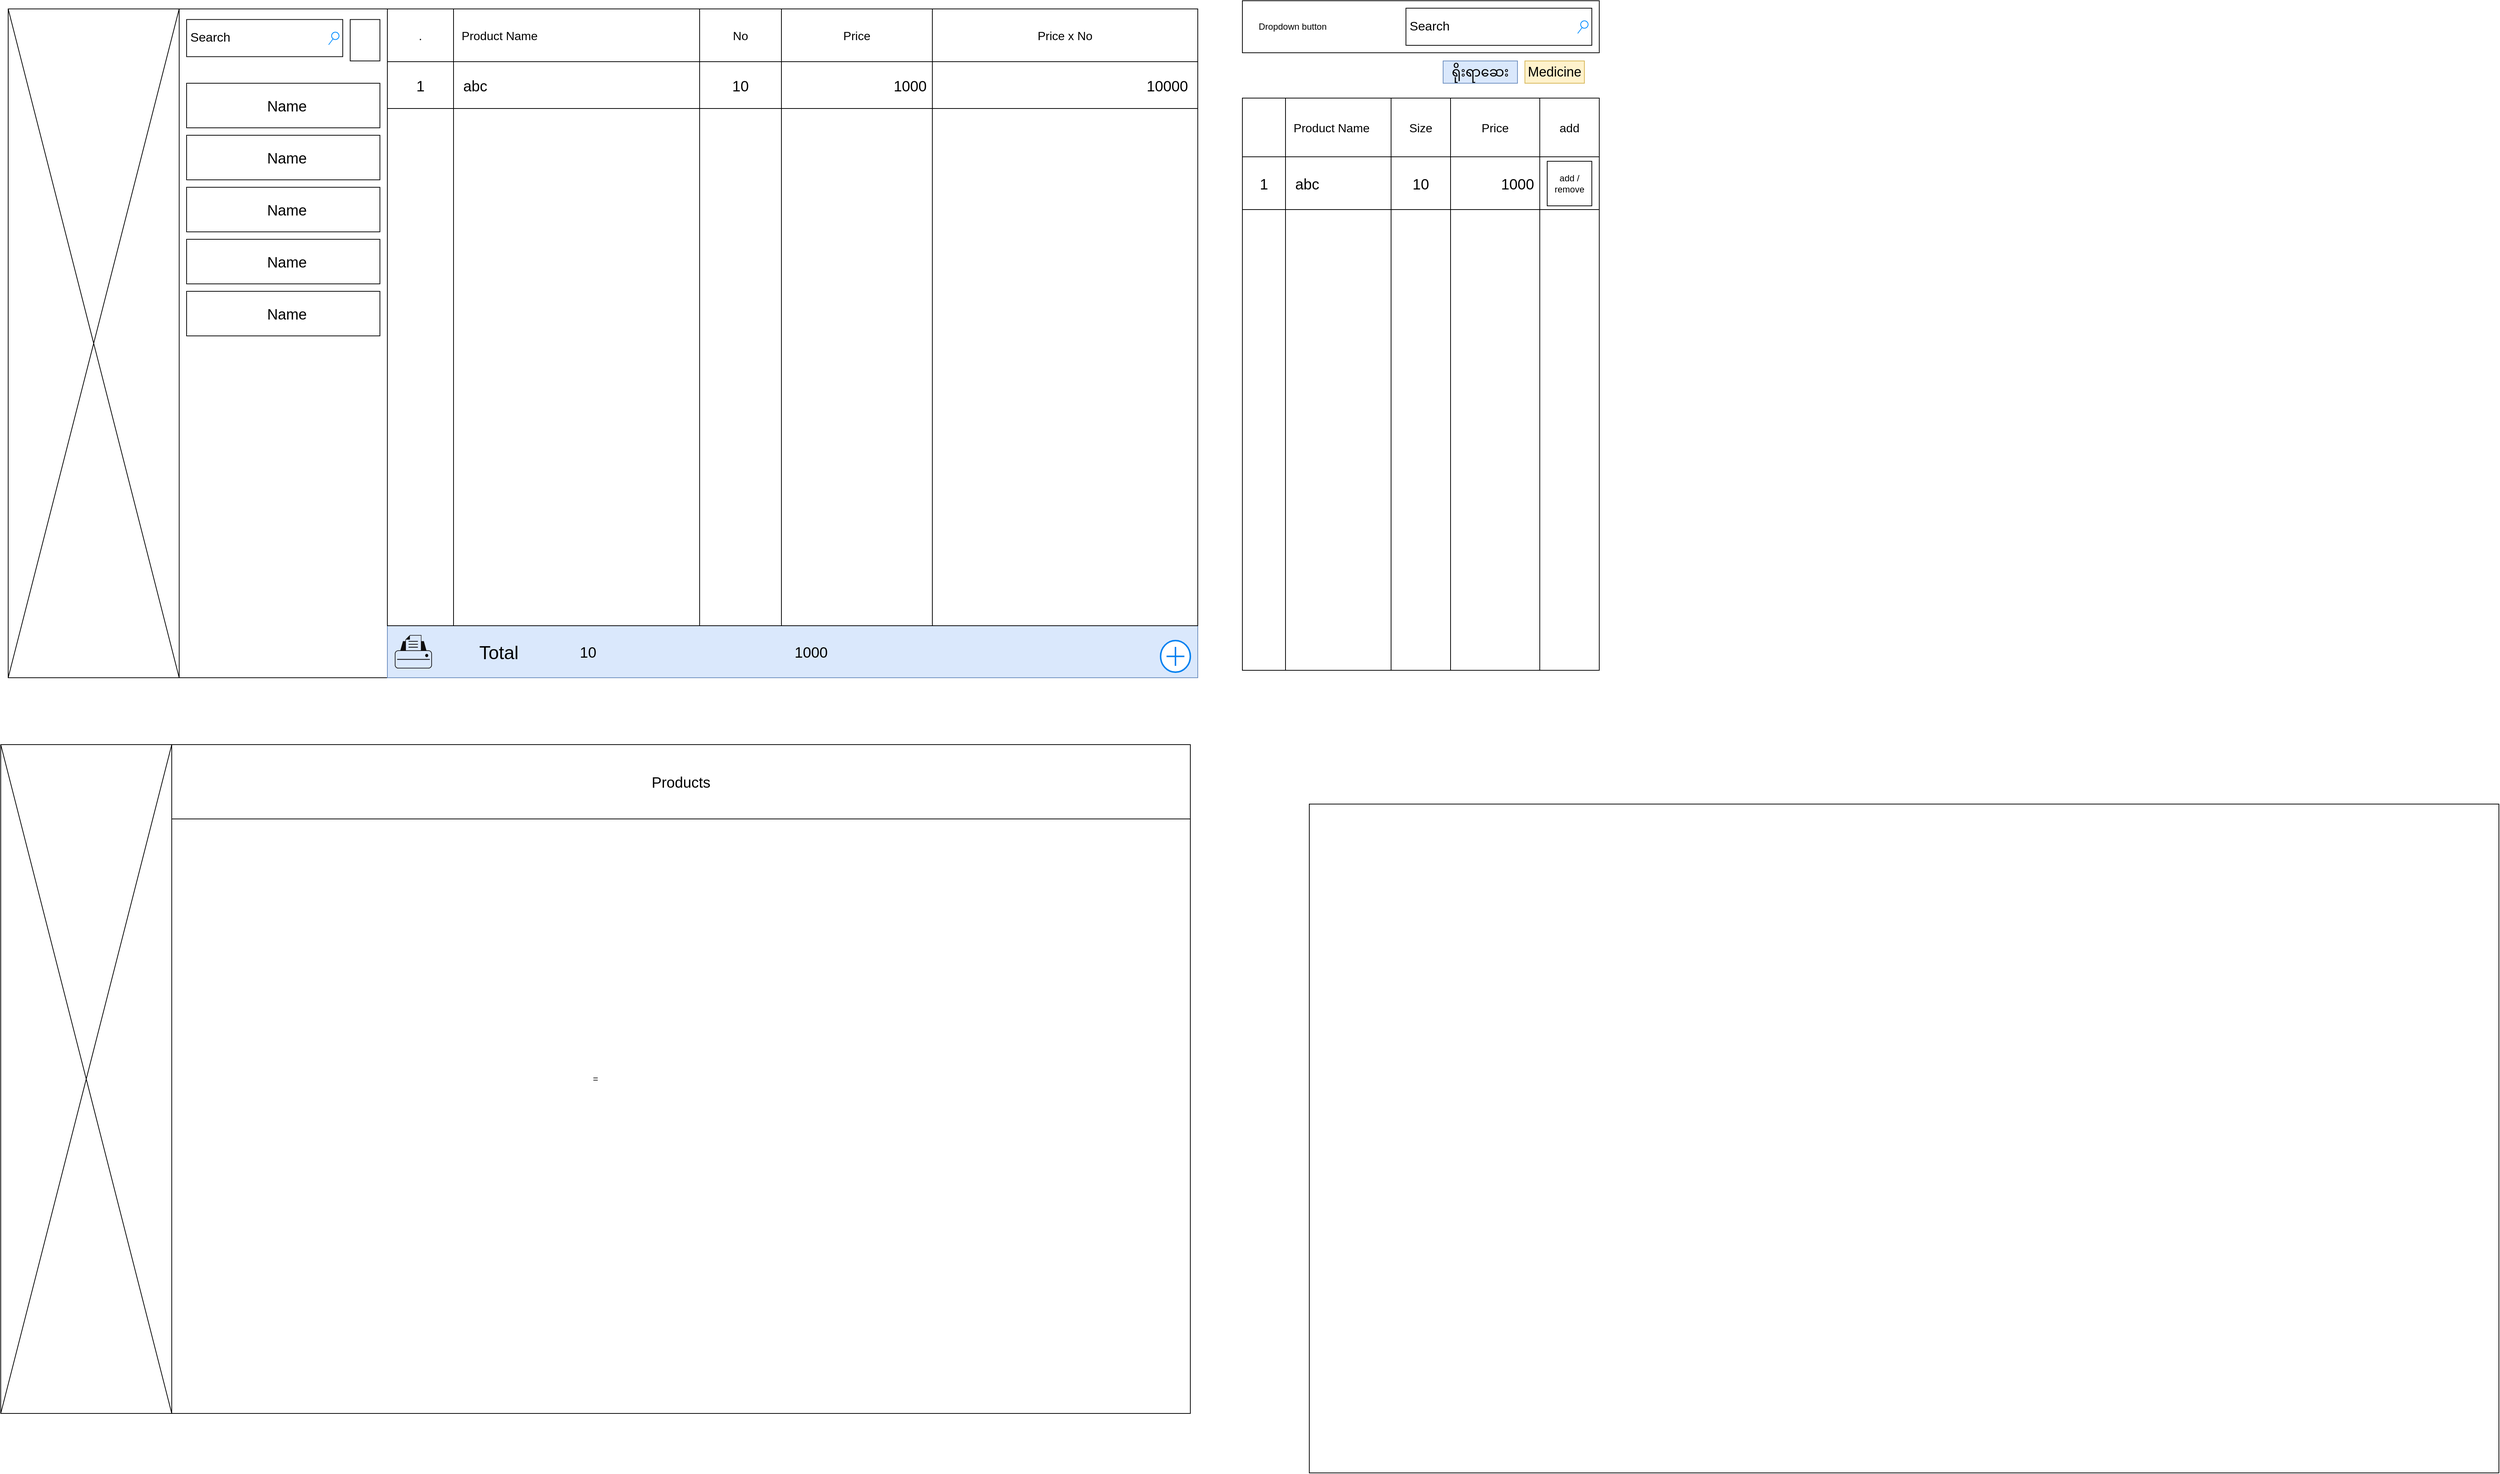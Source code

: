 <mxfile version="24.7.17">
  <diagram name="Page-1" id="03018318-947c-dd8e-b7a3-06fadd420f32">
    <mxGraphModel dx="2155" dy="1395" grid="1" gridSize="10" guides="1" tooltips="1" connect="1" arrows="1" fold="1" page="0" pageScale="1" pageWidth="1100" pageHeight="850" background="none" math="0" shadow="0">
      <root>
        <mxCell id="0" />
        <mxCell id="1" parent="0" />
        <mxCell id="_OaZYJ3YVDMolrzEtXx0-1" value="=" style="rounded=0;whiteSpace=wrap;html=1;labelBackgroundColor=none;" parent="1" vertex="1">
          <mxGeometry x="20" y="30" width="1600" height="900" as="geometry" />
        </mxCell>
        <mxCell id="_OaZYJ3YVDMolrzEtXx0-2" value="" style="rounded=0;whiteSpace=wrap;html=1;labelBackgroundColor=none;" parent="1" vertex="1">
          <mxGeometry x="20" y="30" width="230" height="900" as="geometry" />
        </mxCell>
        <mxCell id="_OaZYJ3YVDMolrzEtXx0-4" value="" style="shape=mxgraph.sysml.x;rounded=0;labelBackgroundColor=none;" parent="1" vertex="1">
          <mxGeometry x="20" y="30" width="230" height="900" as="geometry" />
        </mxCell>
        <mxCell id="_OaZYJ3YVDMolrzEtXx0-5" value="" style="rounded=0;whiteSpace=wrap;html=1;labelBackgroundColor=none;" parent="1" vertex="1">
          <mxGeometry x="250" y="30" width="280" height="900" as="geometry" />
        </mxCell>
        <mxCell id="_OaZYJ3YVDMolrzEtXx0-11" value="" style="rounded=0;whiteSpace=wrap;html=1;labelBackgroundColor=none;" parent="1" vertex="1">
          <mxGeometry x="260" y="130" width="260" height="60" as="geometry" />
        </mxCell>
        <mxCell id="_OaZYJ3YVDMolrzEtXx0-12" value="&lt;font style=&quot;font-size: 20px;&quot;&gt;Name&lt;/font&gt;" style="text;html=1;align=center;verticalAlign=middle;whiteSpace=wrap;rounded=0;labelBackgroundColor=none;" parent="1" vertex="1">
          <mxGeometry x="310" y="145" width="170" height="30" as="geometry" />
        </mxCell>
        <mxCell id="_OaZYJ3YVDMolrzEtXx0-13" value="" style="rounded=0;whiteSpace=wrap;html=1;labelBackgroundColor=none;" parent="1" vertex="1">
          <mxGeometry x="260" y="200" width="260" height="60" as="geometry" />
        </mxCell>
        <mxCell id="_OaZYJ3YVDMolrzEtXx0-14" value="&lt;font style=&quot;font-size: 20px;&quot;&gt;Name&lt;/font&gt;" style="text;html=1;align=center;verticalAlign=middle;whiteSpace=wrap;rounded=0;labelBackgroundColor=none;" parent="1" vertex="1">
          <mxGeometry x="310" y="215" width="170" height="30" as="geometry" />
        </mxCell>
        <mxCell id="_OaZYJ3YVDMolrzEtXx0-15" value="" style="rounded=0;whiteSpace=wrap;html=1;labelBackgroundColor=none;" parent="1" vertex="1">
          <mxGeometry x="260" y="270" width="260" height="60" as="geometry" />
        </mxCell>
        <mxCell id="_OaZYJ3YVDMolrzEtXx0-16" value="&lt;font style=&quot;font-size: 20px;&quot;&gt;Name&lt;/font&gt;" style="text;html=1;align=center;verticalAlign=middle;whiteSpace=wrap;rounded=0;labelBackgroundColor=none;" parent="1" vertex="1">
          <mxGeometry x="310" y="285" width="170" height="30" as="geometry" />
        </mxCell>
        <mxCell id="_OaZYJ3YVDMolrzEtXx0-17" value="" style="rounded=0;whiteSpace=wrap;html=1;labelBackgroundColor=none;" parent="1" vertex="1">
          <mxGeometry x="260" y="340" width="260" height="60" as="geometry" />
        </mxCell>
        <mxCell id="_OaZYJ3YVDMolrzEtXx0-18" value="&lt;font style=&quot;font-size: 20px;&quot;&gt;Name&lt;/font&gt;" style="text;html=1;align=center;verticalAlign=middle;whiteSpace=wrap;rounded=0;labelBackgroundColor=none;" parent="1" vertex="1">
          <mxGeometry x="310" y="355" width="170" height="30" as="geometry" />
        </mxCell>
        <mxCell id="_OaZYJ3YVDMolrzEtXx0-19" value="" style="rounded=0;whiteSpace=wrap;html=1;labelBackgroundColor=none;" parent="1" vertex="1">
          <mxGeometry x="260" y="410" width="260" height="60" as="geometry" />
        </mxCell>
        <mxCell id="_OaZYJ3YVDMolrzEtXx0-20" value="&lt;font style=&quot;font-size: 20px;&quot;&gt;Name&lt;/font&gt;" style="text;html=1;align=center;verticalAlign=middle;whiteSpace=wrap;rounded=0;labelBackgroundColor=none;" parent="1" vertex="1">
          <mxGeometry x="310" y="425" width="170" height="30" as="geometry" />
        </mxCell>
        <mxCell id="_OaZYJ3YVDMolrzEtXx0-25" value="" style="rounded=0;whiteSpace=wrap;html=1;labelBackgroundColor=none;" parent="1" vertex="1">
          <mxGeometry x="530" y="130" width="610" height="800" as="geometry" />
        </mxCell>
        <mxCell id="_OaZYJ3YVDMolrzEtXx0-27" value="" style="points=[[0.22,0.185,0],[0.5,0,0],[0.78,0.185,0],[0.975,0.49,0],[1,0.73,0],[0.975,0.97,0],[0.5,1,0],[0.025,0.97,0],[0,0.73,0],[0.025,0.49,0]];verticalLabelPosition=bottom;html=1;verticalAlign=top;aspect=fixed;align=center;pointerEvents=1;shape=mxgraph.cisco19.printer;strokeColor=none;rounded=0;labelBackgroundColor=none;" parent="1" vertex="1">
          <mxGeometry x="1090" y="146.5" width="50" height="45" as="geometry" />
        </mxCell>
        <mxCell id="_OaZYJ3YVDMolrzEtXx0-32" value="" style="rounded=0;whiteSpace=wrap;html=1;labelBackgroundColor=none;fillColor=#dae8fc;strokeColor=#6c8ebf;" parent="1" vertex="1">
          <mxGeometry x="530" y="860" width="1090" height="70" as="geometry" />
        </mxCell>
        <mxCell id="_OaZYJ3YVDMolrzEtXx0-33" value="&lt;font style=&quot;font-size: 25px;&quot;&gt;Total&lt;/font&gt;" style="text;html=1;align=center;verticalAlign=middle;whiteSpace=wrap;rounded=0;labelBackgroundColor=none;" parent="1" vertex="1">
          <mxGeometry x="610" y="880" width="140" height="30" as="geometry" />
        </mxCell>
        <mxCell id="_OaZYJ3YVDMolrzEtXx0-34" value="&lt;font style=&quot;font-size: 20px;&quot;&gt;1000&lt;/font&gt;" style="text;html=1;align=center;verticalAlign=middle;whiteSpace=wrap;rounded=0;labelBackgroundColor=none;" parent="1" vertex="1">
          <mxGeometry x="1070" y="880" width="60" height="30" as="geometry" />
        </mxCell>
        <mxCell id="_OaZYJ3YVDMolrzEtXx0-51" value="" style="shape=table;startSize=0;container=1;collapsible=0;childLayout=tableLayout;fontSize=16;rounded=0;labelBackgroundColor=none;" parent="1" vertex="1">
          <mxGeometry x="530" y="30" width="1090" height="830" as="geometry" />
        </mxCell>
        <mxCell id="_OaZYJ3YVDMolrzEtXx0-52" value="" style="shape=tableRow;horizontal=0;startSize=0;swimlaneHead=0;swimlaneBody=0;top=0;left=0;bottom=0;right=0;collapsible=0;dropTarget=0;fillColor=none;points=[[0,0.5],[1,0.5]];portConstraint=eastwest;fontSize=16;rounded=0;labelBackgroundColor=none;" parent="_OaZYJ3YVDMolrzEtXx0-51" vertex="1">
          <mxGeometry width="1090" height="71" as="geometry" />
        </mxCell>
        <mxCell id="_OaZYJ3YVDMolrzEtXx0-53" value="." style="shape=partialRectangle;html=1;whiteSpace=wrap;connectable=0;overflow=hidden;fillColor=none;top=0;left=0;bottom=0;right=0;pointerEvents=1;fontSize=16;rounded=0;labelBackgroundColor=none;" parent="_OaZYJ3YVDMolrzEtXx0-52" vertex="1">
          <mxGeometry width="89" height="71" as="geometry">
            <mxRectangle width="89" height="71" as="alternateBounds" />
          </mxGeometry>
        </mxCell>
        <mxCell id="_OaZYJ3YVDMolrzEtXx0-54" value="&amp;nbsp; Product Name" style="shape=partialRectangle;html=1;whiteSpace=wrap;connectable=0;overflow=hidden;fillColor=none;top=0;left=0;bottom=0;right=0;pointerEvents=1;fontSize=16;align=left;rounded=0;labelBackgroundColor=none;" parent="_OaZYJ3YVDMolrzEtXx0-52" vertex="1">
          <mxGeometry x="89" width="331" height="71" as="geometry">
            <mxRectangle width="331" height="71" as="alternateBounds" />
          </mxGeometry>
        </mxCell>
        <mxCell id="_OaZYJ3YVDMolrzEtXx0-55" value="No" style="shape=partialRectangle;html=1;whiteSpace=wrap;connectable=0;overflow=hidden;fillColor=none;top=0;left=0;bottom=0;right=0;pointerEvents=1;fontSize=16;rounded=0;labelBackgroundColor=none;" parent="_OaZYJ3YVDMolrzEtXx0-52" vertex="1">
          <mxGeometry x="420" width="110" height="71" as="geometry">
            <mxRectangle width="110" height="71" as="alternateBounds" />
          </mxGeometry>
        </mxCell>
        <mxCell id="_OaZYJ3YVDMolrzEtXx0-67" value="Price" style="shape=partialRectangle;html=1;whiteSpace=wrap;connectable=0;overflow=hidden;fillColor=none;top=0;left=0;bottom=0;right=0;pointerEvents=1;fontSize=16;rounded=0;labelBackgroundColor=none;" parent="_OaZYJ3YVDMolrzEtXx0-52" vertex="1">
          <mxGeometry x="530" width="203" height="71" as="geometry">
            <mxRectangle width="203" height="71" as="alternateBounds" />
          </mxGeometry>
        </mxCell>
        <mxCell id="_OaZYJ3YVDMolrzEtXx0-70" value="Price x No" style="shape=partialRectangle;html=1;whiteSpace=wrap;connectable=0;overflow=hidden;fillColor=none;top=0;left=0;bottom=0;right=0;pointerEvents=1;fontSize=16;rounded=0;labelBackgroundColor=none;" parent="_OaZYJ3YVDMolrzEtXx0-52" vertex="1">
          <mxGeometry x="733" width="357" height="71" as="geometry">
            <mxRectangle width="357" height="71" as="alternateBounds" />
          </mxGeometry>
        </mxCell>
        <mxCell id="_OaZYJ3YVDMolrzEtXx0-56" value="" style="shape=tableRow;horizontal=0;startSize=0;swimlaneHead=0;swimlaneBody=0;top=0;left=0;bottom=0;right=0;collapsible=0;dropTarget=0;fillColor=none;points=[[0,0.5],[1,0.5]];portConstraint=eastwest;fontSize=16;rounded=0;labelBackgroundColor=none;" parent="_OaZYJ3YVDMolrzEtXx0-51" vertex="1">
          <mxGeometry y="71" width="1090" height="63" as="geometry" />
        </mxCell>
        <mxCell id="_OaZYJ3YVDMolrzEtXx0-57" value="&lt;font style=&quot;font-size: 20px;&quot;&gt;1&lt;/font&gt;" style="shape=partialRectangle;html=1;whiteSpace=wrap;connectable=0;overflow=hidden;fillColor=none;top=0;left=0;bottom=0;right=0;pointerEvents=1;fontSize=16;rounded=0;labelBackgroundColor=none;" parent="_OaZYJ3YVDMolrzEtXx0-56" vertex="1">
          <mxGeometry width="89" height="63" as="geometry">
            <mxRectangle width="89" height="63" as="alternateBounds" />
          </mxGeometry>
        </mxCell>
        <mxCell id="_OaZYJ3YVDMolrzEtXx0-58" value="&lt;font style=&quot;font-size: 20px;&quot;&gt;&amp;nbsp; abc&lt;/font&gt;" style="shape=partialRectangle;html=1;whiteSpace=wrap;connectable=0;overflow=hidden;fillColor=none;top=0;left=0;bottom=0;right=0;pointerEvents=1;fontSize=16;align=left;rounded=0;labelBackgroundColor=none;" parent="_OaZYJ3YVDMolrzEtXx0-56" vertex="1">
          <mxGeometry x="89" width="331" height="63" as="geometry">
            <mxRectangle width="331" height="63" as="alternateBounds" />
          </mxGeometry>
        </mxCell>
        <mxCell id="_OaZYJ3YVDMolrzEtXx0-59" value="&lt;font style=&quot;font-size: 20px;&quot;&gt;10&lt;/font&gt;" style="shape=partialRectangle;html=1;whiteSpace=wrap;connectable=0;overflow=hidden;fillColor=none;top=0;left=0;bottom=0;right=0;pointerEvents=1;fontSize=16;rounded=0;labelBackgroundColor=none;" parent="_OaZYJ3YVDMolrzEtXx0-56" vertex="1">
          <mxGeometry x="420" width="110" height="63" as="geometry">
            <mxRectangle width="110" height="63" as="alternateBounds" />
          </mxGeometry>
        </mxCell>
        <mxCell id="_OaZYJ3YVDMolrzEtXx0-68" value="&lt;font style=&quot;font-size: 20px;&quot;&gt;1000&amp;nbsp;&lt;/font&gt;" style="shape=partialRectangle;html=1;whiteSpace=wrap;connectable=0;overflow=hidden;fillColor=none;top=0;left=0;bottom=0;right=0;pointerEvents=1;fontSize=16;align=right;rounded=0;labelBackgroundColor=none;" parent="_OaZYJ3YVDMolrzEtXx0-56" vertex="1">
          <mxGeometry x="530" width="203" height="63" as="geometry">
            <mxRectangle width="203" height="63" as="alternateBounds" />
          </mxGeometry>
        </mxCell>
        <mxCell id="_OaZYJ3YVDMolrzEtXx0-71" value="&lt;font style=&quot;font-size: 20px;&quot;&gt;10000&amp;nbsp;&amp;nbsp;&lt;/font&gt;" style="shape=partialRectangle;html=1;whiteSpace=wrap;connectable=0;overflow=hidden;fillColor=none;top=0;left=0;bottom=0;right=0;pointerEvents=1;fontSize=16;align=right;rounded=0;labelBackgroundColor=none;" parent="_OaZYJ3YVDMolrzEtXx0-56" vertex="1">
          <mxGeometry x="733" width="357" height="63" as="geometry">
            <mxRectangle width="357" height="63" as="alternateBounds" />
          </mxGeometry>
        </mxCell>
        <mxCell id="_OaZYJ3YVDMolrzEtXx0-60" value="" style="shape=tableRow;horizontal=0;startSize=0;swimlaneHead=0;swimlaneBody=0;top=0;left=0;bottom=0;right=0;collapsible=0;dropTarget=0;fillColor=none;points=[[0,0.5],[1,0.5]];portConstraint=eastwest;fontSize=16;rounded=0;labelBackgroundColor=none;" parent="_OaZYJ3YVDMolrzEtXx0-51" vertex="1">
          <mxGeometry y="134" width="1090" height="696" as="geometry" />
        </mxCell>
        <mxCell id="_OaZYJ3YVDMolrzEtXx0-61" value="" style="shape=partialRectangle;html=1;whiteSpace=wrap;connectable=0;overflow=hidden;fillColor=none;top=0;left=0;bottom=0;right=0;pointerEvents=1;fontSize=16;rounded=0;labelBackgroundColor=none;" parent="_OaZYJ3YVDMolrzEtXx0-60" vertex="1">
          <mxGeometry width="89" height="696" as="geometry">
            <mxRectangle width="89" height="696" as="alternateBounds" />
          </mxGeometry>
        </mxCell>
        <mxCell id="_OaZYJ3YVDMolrzEtXx0-62" value="" style="shape=partialRectangle;html=1;whiteSpace=wrap;connectable=0;overflow=hidden;fillColor=none;top=0;left=0;bottom=0;right=0;pointerEvents=1;fontSize=16;rounded=0;labelBackgroundColor=none;" parent="_OaZYJ3YVDMolrzEtXx0-60" vertex="1">
          <mxGeometry x="89" width="331" height="696" as="geometry">
            <mxRectangle width="331" height="696" as="alternateBounds" />
          </mxGeometry>
        </mxCell>
        <mxCell id="_OaZYJ3YVDMolrzEtXx0-63" value="" style="shape=partialRectangle;html=1;whiteSpace=wrap;connectable=0;overflow=hidden;fillColor=none;top=0;left=0;bottom=0;right=0;pointerEvents=1;fontSize=16;rounded=0;labelBackgroundColor=none;" parent="_OaZYJ3YVDMolrzEtXx0-60" vertex="1">
          <mxGeometry x="420" width="110" height="696" as="geometry">
            <mxRectangle width="110" height="696" as="alternateBounds" />
          </mxGeometry>
        </mxCell>
        <mxCell id="_OaZYJ3YVDMolrzEtXx0-69" style="shape=partialRectangle;html=1;whiteSpace=wrap;connectable=0;overflow=hidden;fillColor=none;top=0;left=0;bottom=0;right=0;pointerEvents=1;fontSize=16;rounded=0;labelBackgroundColor=none;" parent="_OaZYJ3YVDMolrzEtXx0-60" vertex="1">
          <mxGeometry x="530" width="203" height="696" as="geometry">
            <mxRectangle width="203" height="696" as="alternateBounds" />
          </mxGeometry>
        </mxCell>
        <mxCell id="_OaZYJ3YVDMolrzEtXx0-72" style="shape=partialRectangle;html=1;whiteSpace=wrap;connectable=0;overflow=hidden;fillColor=none;top=0;left=0;bottom=0;right=0;pointerEvents=1;fontSize=16;rounded=0;labelBackgroundColor=none;" parent="_OaZYJ3YVDMolrzEtXx0-60" vertex="1">
          <mxGeometry x="733" width="357" height="696" as="geometry">
            <mxRectangle width="357" height="696" as="alternateBounds" />
          </mxGeometry>
        </mxCell>
        <mxCell id="_OaZYJ3YVDMolrzEtXx0-73" value="" style="points=[[0.22,0.185,0],[0.5,0,0],[0.78,0.185,0],[0.975,0.49,0],[1,0.73,0],[0.975,0.97,0],[0.5,1,0],[0.025,0.97,0],[0,0.73,0],[0.025,0.49,0]];verticalLabelPosition=bottom;html=1;verticalAlign=top;aspect=fixed;align=center;pointerEvents=1;shape=mxgraph.cisco19.printer;strokeColor=#b85450;rounded=0;labelBackgroundColor=none;fillColor=#0F0D0D;" parent="1" vertex="1">
          <mxGeometry x="540" y="872.5" width="50" height="45" as="geometry" />
        </mxCell>
        <mxCell id="_OaZYJ3YVDMolrzEtXx0-74" value="&lt;font style=&quot;font-size: 20px;&quot;&gt;10&lt;/font&gt;" style="text;html=1;align=center;verticalAlign=middle;whiteSpace=wrap;rounded=0;labelBackgroundColor=none;" parent="1" vertex="1">
          <mxGeometry x="770" y="880" width="60" height="30" as="geometry" />
        </mxCell>
        <mxCell id="_OaZYJ3YVDMolrzEtXx0-92" value="" style="rounded=0;whiteSpace=wrap;html=1;labelBackgroundColor=none;" parent="1" vertex="1">
          <mxGeometry x="1680" y="19" width="480" height="70" as="geometry" />
        </mxCell>
        <mxCell id="_OaZYJ3YVDMolrzEtXx0-93" value="Search" style="strokeWidth=1;shadow=0;dashed=0;align=center;html=1;shape=mxgraph.mockup.forms.searchBox;mainText=;strokeColor2=#008cff;fontSize=17;align=left;spacingLeft=3;whiteSpace=wrap;rounded=0;labelBackgroundColor=none;" parent="1" vertex="1">
          <mxGeometry x="260" y="44.25" width="210" height="50" as="geometry" />
        </mxCell>
        <mxCell id="_OaZYJ3YVDMolrzEtXx0-94" value="Search" style="strokeWidth=1;shadow=0;dashed=0;align=center;html=1;shape=mxgraph.mockup.forms.searchBox;mainText=;strokeColor2=#008cff;fontSize=17;align=left;spacingLeft=3;whiteSpace=wrap;rounded=0;labelBackgroundColor=none;" parent="1" vertex="1">
          <mxGeometry x="1900" y="29" width="250" height="50" as="geometry" />
        </mxCell>
        <mxCell id="_OaZYJ3YVDMolrzEtXx0-95" value="Dropdown button" style="rounded=0;strokeColor=none;html=1;whiteSpace=wrap;align=left;fontSize=12;spacingLeft=10;labelBackgroundColor=none;" parent="1" vertex="1">
          <mxGeometry x="1690" y="33.25" width="170" height="41.5" as="geometry" />
        </mxCell>
        <mxCell id="_OaZYJ3YVDMolrzEtXx0-96" value="" style="shape=triangle;direction=south;strokeColor=none;html=1;rounded=0;labelBackgroundColor=none;" parent="_OaZYJ3YVDMolrzEtXx0-95" vertex="1">
          <mxGeometry x="1" y="0.5" width="12" height="6" relative="1" as="geometry">
            <mxPoint x="-20" y="-3" as="offset" />
          </mxGeometry>
        </mxCell>
        <mxCell id="_OaZYJ3YVDMolrzEtXx0-99" value="&lt;font style=&quot;font-size: 18px;&quot;&gt;Medicine&lt;/font&gt;" style="rounded=0;whiteSpace=wrap;html=1;labelBackgroundColor=none;fillColor=#fff2cc;strokeColor=#d6b656;" parent="1" vertex="1">
          <mxGeometry x="2060" y="100" width="80" height="30" as="geometry" />
        </mxCell>
        <mxCell id="_OaZYJ3YVDMolrzEtXx0-100" value="&lt;span style=&quot;font-size: 18px;&quot;&gt;ရိုးရာဆေး&lt;/span&gt;" style="rounded=0;whiteSpace=wrap;html=1;labelBackgroundColor=none;fillColor=#dae8fc;strokeColor=#6c8ebf;" parent="1" vertex="1">
          <mxGeometry x="1950" y="100" width="100" height="30" as="geometry" />
        </mxCell>
        <mxCell id="_OaZYJ3YVDMolrzEtXx0-101" value="" style="shape=mxgraph.mockup.markup.redX;html=1;shadow=0;whiteSpace=wrap;strokeColor=none;rounded=0;labelBackgroundColor=none;" parent="1" vertex="1">
          <mxGeometry x="1690" y="97.5" width="30" height="32.5" as="geometry" />
        </mxCell>
        <mxCell id="_OaZYJ3YVDMolrzEtXx0-107" value="" style="shape=table;startSize=0;container=1;collapsible=0;childLayout=tableLayout;fontSize=16;rounded=0;labelBackgroundColor=none;" parent="1" vertex="1">
          <mxGeometry x="1680" y="150" width="480" height="770" as="geometry" />
        </mxCell>
        <mxCell id="_OaZYJ3YVDMolrzEtXx0-108" value="" style="shape=tableRow;horizontal=0;startSize=0;swimlaneHead=0;swimlaneBody=0;top=0;left=0;bottom=0;right=0;collapsible=0;dropTarget=0;fillColor=none;points=[[0,0.5],[1,0.5]];portConstraint=eastwest;fontSize=16;rounded=0;labelBackgroundColor=none;" parent="_OaZYJ3YVDMolrzEtXx0-107" vertex="1">
          <mxGeometry width="480" height="79" as="geometry" />
        </mxCell>
        <mxCell id="_OaZYJ3YVDMolrzEtXx0-109" value="" style="shape=partialRectangle;html=1;whiteSpace=wrap;connectable=0;overflow=hidden;fillColor=none;top=0;left=0;bottom=0;right=0;pointerEvents=1;fontSize=16;rounded=0;labelBackgroundColor=none;" parent="_OaZYJ3YVDMolrzEtXx0-108" vertex="1">
          <mxGeometry width="58" height="79" as="geometry">
            <mxRectangle width="58" height="79" as="alternateBounds" />
          </mxGeometry>
        </mxCell>
        <mxCell id="_OaZYJ3YVDMolrzEtXx0-110" value="&amp;nbsp; Product Name" style="shape=partialRectangle;html=1;whiteSpace=wrap;connectable=0;overflow=hidden;fillColor=none;top=0;left=0;bottom=0;right=0;pointerEvents=1;fontSize=16;align=left;rounded=0;labelBackgroundColor=none;" parent="_OaZYJ3YVDMolrzEtXx0-108" vertex="1">
          <mxGeometry x="58" width="142" height="79" as="geometry">
            <mxRectangle width="142" height="79" as="alternateBounds" />
          </mxGeometry>
        </mxCell>
        <mxCell id="_OaZYJ3YVDMolrzEtXx0-111" value="Size" style="shape=partialRectangle;html=1;whiteSpace=wrap;connectable=0;overflow=hidden;fillColor=none;top=0;left=0;bottom=0;right=0;pointerEvents=1;fontSize=16;rounded=0;labelBackgroundColor=none;" parent="_OaZYJ3YVDMolrzEtXx0-108" vertex="1">
          <mxGeometry x="200" width="80" height="79" as="geometry">
            <mxRectangle width="80" height="79" as="alternateBounds" />
          </mxGeometry>
        </mxCell>
        <mxCell id="_OaZYJ3YVDMolrzEtXx0-112" value="Price" style="shape=partialRectangle;html=1;whiteSpace=wrap;connectable=0;overflow=hidden;fillColor=none;top=0;left=0;bottom=0;right=0;pointerEvents=1;fontSize=16;rounded=0;labelBackgroundColor=none;" parent="_OaZYJ3YVDMolrzEtXx0-108" vertex="1">
          <mxGeometry x="280" width="120" height="79" as="geometry">
            <mxRectangle width="120" height="79" as="alternateBounds" />
          </mxGeometry>
        </mxCell>
        <mxCell id="_OaZYJ3YVDMolrzEtXx0-127" value="add" style="shape=partialRectangle;html=1;whiteSpace=wrap;connectable=0;overflow=hidden;fillColor=none;top=0;left=0;bottom=0;right=0;pointerEvents=1;fontSize=16;rounded=0;labelBackgroundColor=none;" parent="_OaZYJ3YVDMolrzEtXx0-108" vertex="1">
          <mxGeometry x="400" width="80" height="79" as="geometry">
            <mxRectangle width="80" height="79" as="alternateBounds" />
          </mxGeometry>
        </mxCell>
        <mxCell id="_OaZYJ3YVDMolrzEtXx0-114" value="" style="shape=tableRow;horizontal=0;startSize=0;swimlaneHead=0;swimlaneBody=0;top=0;left=0;bottom=0;right=0;collapsible=0;dropTarget=0;fillColor=none;points=[[0,0.5],[1,0.5]];portConstraint=eastwest;fontSize=16;rounded=0;labelBackgroundColor=none;" parent="_OaZYJ3YVDMolrzEtXx0-107" vertex="1">
          <mxGeometry y="79" width="480" height="71" as="geometry" />
        </mxCell>
        <mxCell id="_OaZYJ3YVDMolrzEtXx0-115" value="&lt;font style=&quot;font-size: 20px;&quot;&gt;1&lt;/font&gt;" style="shape=partialRectangle;html=1;whiteSpace=wrap;connectable=0;overflow=hidden;fillColor=none;top=0;left=0;bottom=0;right=0;pointerEvents=1;fontSize=16;rounded=0;labelBackgroundColor=none;" parent="_OaZYJ3YVDMolrzEtXx0-114" vertex="1">
          <mxGeometry width="58" height="71" as="geometry">
            <mxRectangle width="58" height="71" as="alternateBounds" />
          </mxGeometry>
        </mxCell>
        <mxCell id="_OaZYJ3YVDMolrzEtXx0-116" value="&lt;font style=&quot;font-size: 20px;&quot;&gt;&amp;nbsp; abc&lt;/font&gt;" style="shape=partialRectangle;html=1;whiteSpace=wrap;connectable=0;overflow=hidden;fillColor=none;top=0;left=0;bottom=0;right=0;pointerEvents=1;fontSize=16;align=left;rounded=0;labelBackgroundColor=none;" parent="_OaZYJ3YVDMolrzEtXx0-114" vertex="1">
          <mxGeometry x="58" width="142" height="71" as="geometry">
            <mxRectangle width="142" height="71" as="alternateBounds" />
          </mxGeometry>
        </mxCell>
        <mxCell id="_OaZYJ3YVDMolrzEtXx0-117" value="&lt;font style=&quot;font-size: 20px;&quot;&gt;10&lt;/font&gt;" style="shape=partialRectangle;html=1;whiteSpace=wrap;connectable=0;overflow=hidden;fillColor=none;top=0;left=0;bottom=0;right=0;pointerEvents=1;fontSize=16;rounded=0;labelBackgroundColor=none;" parent="_OaZYJ3YVDMolrzEtXx0-114" vertex="1">
          <mxGeometry x="200" width="80" height="71" as="geometry">
            <mxRectangle width="80" height="71" as="alternateBounds" />
          </mxGeometry>
        </mxCell>
        <mxCell id="_OaZYJ3YVDMolrzEtXx0-118" value="&lt;font style=&quot;font-size: 20px;&quot;&gt;1000&amp;nbsp;&lt;/font&gt;" style="shape=partialRectangle;html=1;whiteSpace=wrap;connectable=0;overflow=hidden;fillColor=none;top=0;left=0;bottom=0;right=0;pointerEvents=1;fontSize=16;align=right;rounded=0;labelBackgroundColor=none;" parent="_OaZYJ3YVDMolrzEtXx0-114" vertex="1">
          <mxGeometry x="280" width="120" height="71" as="geometry">
            <mxRectangle width="120" height="71" as="alternateBounds" />
          </mxGeometry>
        </mxCell>
        <mxCell id="_OaZYJ3YVDMolrzEtXx0-128" style="shape=partialRectangle;html=1;whiteSpace=wrap;connectable=0;overflow=hidden;fillColor=none;top=0;left=0;bottom=0;right=0;pointerEvents=1;fontSize=16;align=right;rounded=0;labelBackgroundColor=none;" parent="_OaZYJ3YVDMolrzEtXx0-114" vertex="1">
          <mxGeometry x="400" width="80" height="71" as="geometry">
            <mxRectangle width="80" height="71" as="alternateBounds" />
          </mxGeometry>
        </mxCell>
        <mxCell id="_OaZYJ3YVDMolrzEtXx0-120" value="" style="shape=tableRow;horizontal=0;startSize=0;swimlaneHead=0;swimlaneBody=0;top=0;left=0;bottom=0;right=0;collapsible=0;dropTarget=0;fillColor=none;points=[[0,0.5],[1,0.5]];portConstraint=eastwest;fontSize=16;rounded=0;labelBackgroundColor=none;" parent="_OaZYJ3YVDMolrzEtXx0-107" vertex="1">
          <mxGeometry y="150" width="480" height="620" as="geometry" />
        </mxCell>
        <mxCell id="_OaZYJ3YVDMolrzEtXx0-121" value="" style="shape=partialRectangle;html=1;whiteSpace=wrap;connectable=0;overflow=hidden;fillColor=none;top=0;left=0;bottom=0;right=0;pointerEvents=1;fontSize=16;rounded=0;labelBackgroundColor=none;" parent="_OaZYJ3YVDMolrzEtXx0-120" vertex="1">
          <mxGeometry width="58" height="620" as="geometry">
            <mxRectangle width="58" height="620" as="alternateBounds" />
          </mxGeometry>
        </mxCell>
        <mxCell id="_OaZYJ3YVDMolrzEtXx0-122" value="" style="shape=partialRectangle;html=1;whiteSpace=wrap;connectable=0;overflow=hidden;fillColor=none;top=0;left=0;bottom=0;right=0;pointerEvents=1;fontSize=16;rounded=0;labelBackgroundColor=none;" parent="_OaZYJ3YVDMolrzEtXx0-120" vertex="1">
          <mxGeometry x="58" width="142" height="620" as="geometry">
            <mxRectangle width="142" height="620" as="alternateBounds" />
          </mxGeometry>
        </mxCell>
        <mxCell id="_OaZYJ3YVDMolrzEtXx0-123" value="" style="shape=partialRectangle;html=1;whiteSpace=wrap;connectable=0;overflow=hidden;fillColor=none;top=0;left=0;bottom=0;right=0;pointerEvents=1;fontSize=16;rounded=0;labelBackgroundColor=none;" parent="_OaZYJ3YVDMolrzEtXx0-120" vertex="1">
          <mxGeometry x="200" width="80" height="620" as="geometry">
            <mxRectangle width="80" height="620" as="alternateBounds" />
          </mxGeometry>
        </mxCell>
        <mxCell id="_OaZYJ3YVDMolrzEtXx0-124" style="shape=partialRectangle;html=1;whiteSpace=wrap;connectable=0;overflow=hidden;fillColor=none;top=0;left=0;bottom=0;right=0;pointerEvents=1;fontSize=16;rounded=0;labelBackgroundColor=none;" parent="_OaZYJ3YVDMolrzEtXx0-120" vertex="1">
          <mxGeometry x="280" width="120" height="620" as="geometry">
            <mxRectangle width="120" height="620" as="alternateBounds" />
          </mxGeometry>
        </mxCell>
        <mxCell id="_OaZYJ3YVDMolrzEtXx0-129" style="shape=partialRectangle;html=1;whiteSpace=wrap;connectable=0;overflow=hidden;fillColor=none;top=0;left=0;bottom=0;right=0;pointerEvents=1;fontSize=16;rounded=0;labelBackgroundColor=none;" parent="_OaZYJ3YVDMolrzEtXx0-120" vertex="1">
          <mxGeometry x="400" width="80" height="620" as="geometry">
            <mxRectangle width="80" height="620" as="alternateBounds" />
          </mxGeometry>
        </mxCell>
        <mxCell id="_OaZYJ3YVDMolrzEtXx0-132" value="add / remove" style="rounded=0;whiteSpace=wrap;html=1;labelBackgroundColor=none;" parent="1" vertex="1">
          <mxGeometry x="2090" y="235" width="60" height="60" as="geometry" />
        </mxCell>
        <mxCell id="_OaZYJ3YVDMolrzEtXx0-133" value="" style="rounded=0;whiteSpace=wrap;html=1;direction=west;labelBackgroundColor=none;" parent="1" vertex="1">
          <mxGeometry x="480" y="44.25" width="40" height="55.75" as="geometry" />
        </mxCell>
        <mxCell id="LTyTo_-JCJawQA3a7TIn-17" value="" style="html=1;verticalLabelPosition=bottom;align=center;labelBackgroundColor=#ffffff;verticalAlign=top;strokeWidth=2;strokeColor=#0080F0;shadow=0;dashed=0;shape=mxgraph.ios7.icons.add;" parent="1" vertex="1">
          <mxGeometry x="1570" y="880" width="40" height="42.5" as="geometry" />
        </mxCell>
        <mxCell id="LTyTo_-JCJawQA3a7TIn-18" value="=" style="rounded=0;whiteSpace=wrap;html=1;labelBackgroundColor=none;" parent="1" vertex="1">
          <mxGeometry x="10" y="1020" width="1600" height="900" as="geometry" />
        </mxCell>
        <mxCell id="LTyTo_-JCJawQA3a7TIn-19" value="" style="rounded=0;whiteSpace=wrap;html=1;labelBackgroundColor=none;" parent="1" vertex="1">
          <mxGeometry x="10" y="1020" width="230" height="900" as="geometry" />
        </mxCell>
        <mxCell id="LTyTo_-JCJawQA3a7TIn-20" value="" style="shape=mxgraph.sysml.x;rounded=0;labelBackgroundColor=none;" parent="1" vertex="1">
          <mxGeometry x="10" y="1020" width="230" height="900" as="geometry" />
        </mxCell>
        <mxCell id="LTyTo_-JCJawQA3a7TIn-63" value="&lt;font style=&quot;font-size: 20px;&quot;&gt;Products&lt;/font&gt;" style="rounded=0;whiteSpace=wrap;html=1;" parent="1" vertex="1">
          <mxGeometry x="240" y="1020" width="1370" height="100" as="geometry" />
        </mxCell>
        <mxCell id="LTyTo_-JCJawQA3a7TIn-67" value="" style="rounded=0;whiteSpace=wrap;html=1;" parent="1" vertex="1">
          <mxGeometry x="1770" y="1100" width="1600" height="900" as="geometry" />
        </mxCell>
      </root>
    </mxGraphModel>
  </diagram>
</mxfile>
